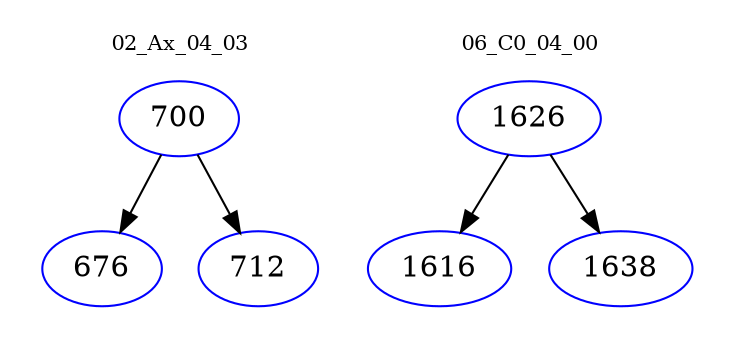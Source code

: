 digraph{
subgraph cluster_0 {
color = white
label = "02_Ax_04_03";
fontsize=10;
T0_700 [label="700", color="blue"]
T0_700 -> T0_676 [color="black"]
T0_676 [label="676", color="blue"]
T0_700 -> T0_712 [color="black"]
T0_712 [label="712", color="blue"]
}
subgraph cluster_1 {
color = white
label = "06_C0_04_00";
fontsize=10;
T1_1626 [label="1626", color="blue"]
T1_1626 -> T1_1616 [color="black"]
T1_1616 [label="1616", color="blue"]
T1_1626 -> T1_1638 [color="black"]
T1_1638 [label="1638", color="blue"]
}
}
